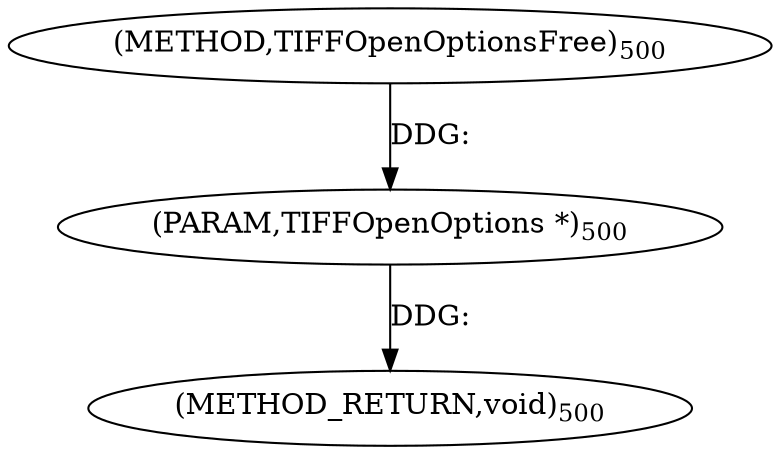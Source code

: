 digraph "TIFFOpenOptionsFree" {  
"9007" [label = <(METHOD,TIFFOpenOptionsFree)<SUB>500</SUB>> ]
"9009" [label = <(METHOD_RETURN,void)<SUB>500</SUB>> ]
"9008" [label = <(PARAM,TIFFOpenOptions *)<SUB>500</SUB>> ]
  "9008" -> "9009"  [ label = "DDG: "] 
  "9007" -> "9008"  [ label = "DDG: "] 
}
